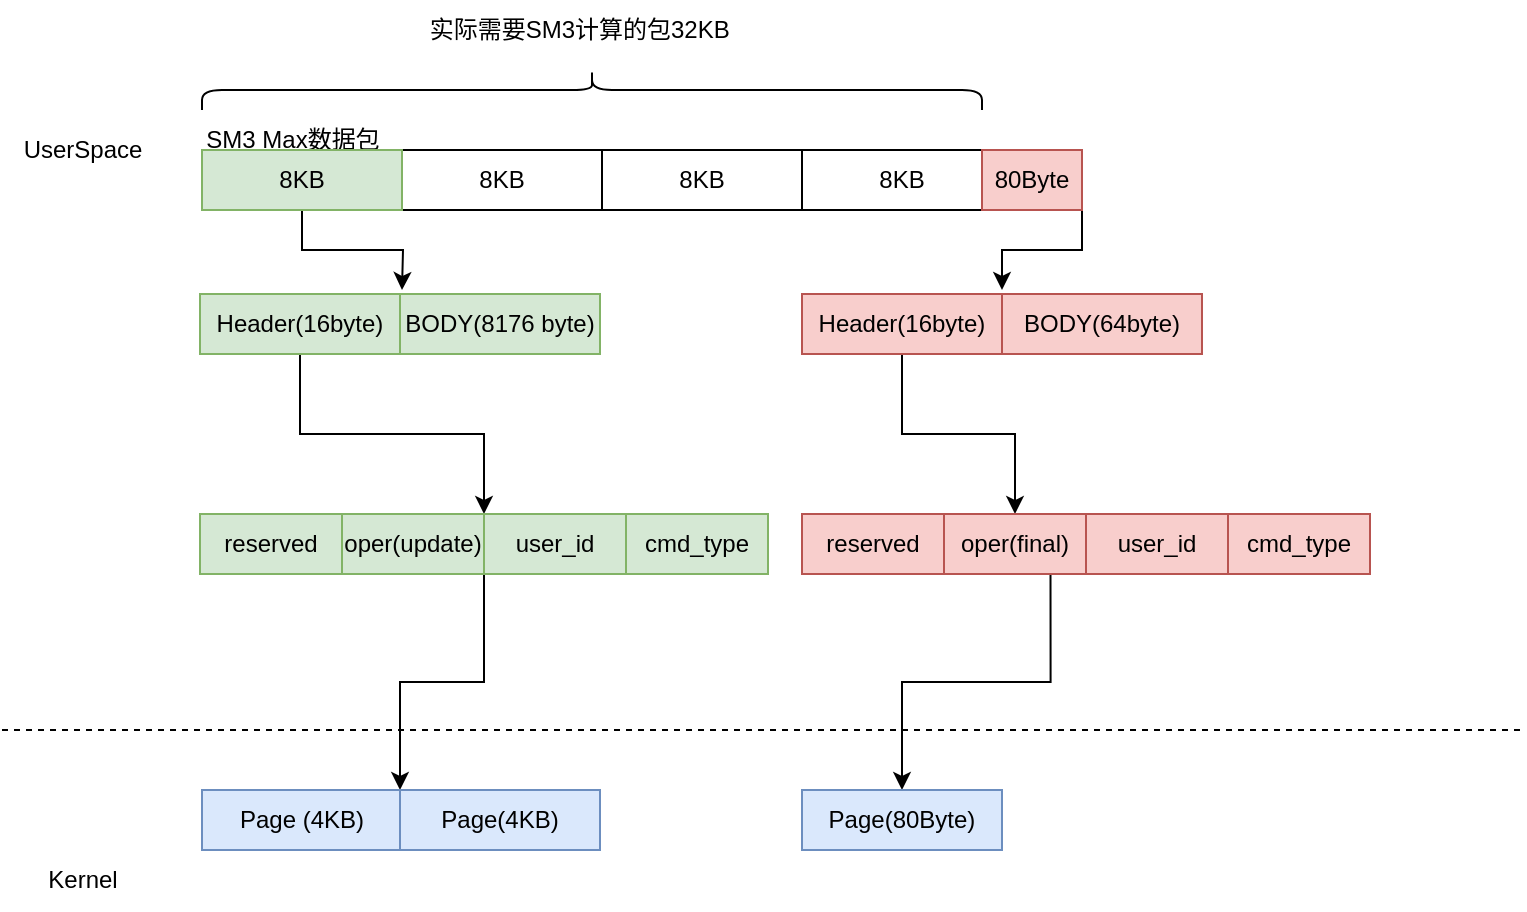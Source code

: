 <mxfile version="20.0.4" type="github">
  <diagram id="JDbjzZjRQLVRVQ9Avx7f" name="Page-1">
    <mxGraphModel dx="1422" dy="762" grid="1" gridSize="10" guides="1" tooltips="1" connect="1" arrows="1" fold="1" page="1" pageScale="1" pageWidth="827" pageHeight="1169" math="0" shadow="0">
      <root>
        <mxCell id="0" />
        <mxCell id="1" parent="0" />
        <mxCell id="zyb1vxMaMhKt3eVz_rQT-1" value="8KB" style="rounded=0;whiteSpace=wrap;html=1;fillColor=#d5e8d4;strokeColor=#82b366;" vertex="1" parent="1">
          <mxGeometry x="140" y="150" width="100" height="30" as="geometry" />
        </mxCell>
        <mxCell id="zyb1vxMaMhKt3eVz_rQT-2" value="8KB" style="rounded=0;whiteSpace=wrap;html=1;" vertex="1" parent="1">
          <mxGeometry x="240" y="150" width="100" height="30" as="geometry" />
        </mxCell>
        <mxCell id="zyb1vxMaMhKt3eVz_rQT-3" value="8KB" style="rounded=0;whiteSpace=wrap;html=1;" vertex="1" parent="1">
          <mxGeometry x="340" y="150" width="100" height="30" as="geometry" />
        </mxCell>
        <mxCell id="zyb1vxMaMhKt3eVz_rQT-31" value="" style="edgeStyle=orthogonalEdgeStyle;rounded=0;orthogonalLoop=1;jettySize=auto;html=1;" edge="1" parent="1" source="zyb1vxMaMhKt3eVz_rQT-4">
          <mxGeometry relative="1" as="geometry">
            <mxPoint x="540" y="220" as="targetPoint" />
            <Array as="points">
              <mxPoint x="580" y="165" />
              <mxPoint x="580" y="200" />
              <mxPoint x="540" y="200" />
            </Array>
          </mxGeometry>
        </mxCell>
        <mxCell id="zyb1vxMaMhKt3eVz_rQT-4" value="8KB" style="rounded=0;whiteSpace=wrap;html=1;" vertex="1" parent="1">
          <mxGeometry x="440" y="150" width="100" height="30" as="geometry" />
        </mxCell>
        <mxCell id="zyb1vxMaMhKt3eVz_rQT-5" value="" style="shape=curlyBracket;whiteSpace=wrap;html=1;rounded=1;rotation=90;" vertex="1" parent="1">
          <mxGeometry x="325" y="-75" width="20" height="390" as="geometry" />
        </mxCell>
        <mxCell id="zyb1vxMaMhKt3eVz_rQT-6" value="实际需要SM3计算的包32KB&amp;nbsp;" style="text;html=1;align=center;verticalAlign=middle;resizable=0;points=[];autosize=1;strokeColor=none;fillColor=none;" vertex="1" parent="1">
          <mxGeometry x="240" y="75" width="180" height="30" as="geometry" />
        </mxCell>
        <mxCell id="zyb1vxMaMhKt3eVz_rQT-8" value="SM3 Max数据包" style="text;html=1;align=center;verticalAlign=middle;resizable=0;points=[];autosize=1;strokeColor=none;fillColor=none;" vertex="1" parent="1">
          <mxGeometry x="130" y="130" width="110" height="30" as="geometry" />
        </mxCell>
        <mxCell id="zyb1vxMaMhKt3eVz_rQT-10" value="UserSpace" style="text;html=1;align=center;verticalAlign=middle;resizable=0;points=[];autosize=1;strokeColor=none;fillColor=none;" vertex="1" parent="1">
          <mxGeometry x="40" y="135" width="80" height="30" as="geometry" />
        </mxCell>
        <mxCell id="zyb1vxMaMhKt3eVz_rQT-11" value="" style="endArrow=none;dashed=1;html=1;rounded=0;" edge="1" parent="1">
          <mxGeometry width="50" height="50" relative="1" as="geometry">
            <mxPoint x="40" y="440" as="sourcePoint" />
            <mxPoint x="800" y="440" as="targetPoint" />
          </mxGeometry>
        </mxCell>
        <mxCell id="zyb1vxMaMhKt3eVz_rQT-16" style="edgeStyle=orthogonalEdgeStyle;rounded=0;orthogonalLoop=1;jettySize=auto;html=1;exitX=0.5;exitY=1;exitDx=0;exitDy=0;" edge="1" parent="1" source="zyb1vxMaMhKt3eVz_rQT-13">
          <mxGeometry relative="1" as="geometry">
            <mxPoint x="240" y="220" as="targetPoint" />
          </mxGeometry>
        </mxCell>
        <mxCell id="zyb1vxMaMhKt3eVz_rQT-13" value="8KB" style="rounded=0;whiteSpace=wrap;html=1;fillColor=#d5e8d4;strokeColor=#82b366;" vertex="1" parent="1">
          <mxGeometry x="140" y="150" width="100" height="30" as="geometry" />
        </mxCell>
        <mxCell id="zyb1vxMaMhKt3eVz_rQT-24" style="edgeStyle=orthogonalEdgeStyle;rounded=0;orthogonalLoop=1;jettySize=auto;html=1;exitX=0.5;exitY=1;exitDx=0;exitDy=0;entryX=1;entryY=0;entryDx=0;entryDy=0;" edge="1" parent="1" source="zyb1vxMaMhKt3eVz_rQT-14" target="zyb1vxMaMhKt3eVz_rQT-21">
          <mxGeometry relative="1" as="geometry" />
        </mxCell>
        <mxCell id="zyb1vxMaMhKt3eVz_rQT-14" value="Header(16byte)" style="rounded=0;whiteSpace=wrap;html=1;fillColor=#d5e8d4;strokeColor=#82b366;" vertex="1" parent="1">
          <mxGeometry x="139" y="222" width="100" height="30" as="geometry" />
        </mxCell>
        <mxCell id="zyb1vxMaMhKt3eVz_rQT-15" value="BODY(8176 byte)" style="rounded=0;whiteSpace=wrap;html=1;fillColor=#d5e8d4;strokeColor=#82b366;" vertex="1" parent="1">
          <mxGeometry x="239" y="222" width="100" height="30" as="geometry" />
        </mxCell>
        <mxCell id="zyb1vxMaMhKt3eVz_rQT-17" value="reserved" style="rounded=0;whiteSpace=wrap;html=1;fillColor=#d5e8d4;strokeColor=#82b366;" vertex="1" parent="1">
          <mxGeometry x="139" y="332" width="71" height="30" as="geometry" />
        </mxCell>
        <mxCell id="zyb1vxMaMhKt3eVz_rQT-21" value="oper(update)" style="rounded=0;whiteSpace=wrap;html=1;fillColor=#d5e8d4;strokeColor=#82b366;" vertex="1" parent="1">
          <mxGeometry x="210" y="332" width="71" height="30" as="geometry" />
        </mxCell>
        <mxCell id="zyb1vxMaMhKt3eVz_rQT-36" style="edgeStyle=orthogonalEdgeStyle;rounded=0;orthogonalLoop=1;jettySize=auto;html=1;exitX=0;exitY=1;exitDx=0;exitDy=0;entryX=0;entryY=0;entryDx=0;entryDy=0;" edge="1" parent="1" source="zyb1vxMaMhKt3eVz_rQT-22" target="zyb1vxMaMhKt3eVz_rQT-35">
          <mxGeometry relative="1" as="geometry" />
        </mxCell>
        <mxCell id="zyb1vxMaMhKt3eVz_rQT-22" value="user_id" style="rounded=0;whiteSpace=wrap;html=1;fillColor=#d5e8d4;strokeColor=#82b366;" vertex="1" parent="1">
          <mxGeometry x="281" y="332" width="71" height="30" as="geometry" />
        </mxCell>
        <mxCell id="zyb1vxMaMhKt3eVz_rQT-23" value="cmd_type" style="rounded=0;whiteSpace=wrap;html=1;fillColor=#d5e8d4;strokeColor=#82b366;" vertex="1" parent="1">
          <mxGeometry x="352" y="332" width="71" height="30" as="geometry" />
        </mxCell>
        <mxCell id="zyb1vxMaMhKt3eVz_rQT-32" value="" style="edgeStyle=orthogonalEdgeStyle;rounded=0;orthogonalLoop=1;jettySize=auto;html=1;" edge="1" parent="1" source="zyb1vxMaMhKt3eVz_rQT-25" target="zyb1vxMaMhKt3eVz_rQT-28">
          <mxGeometry relative="1" as="geometry" />
        </mxCell>
        <mxCell id="zyb1vxMaMhKt3eVz_rQT-25" value="Header(16byte)" style="rounded=0;whiteSpace=wrap;html=1;fillColor=#f8cecc;strokeColor=#b85450;" vertex="1" parent="1">
          <mxGeometry x="440" y="222" width="100" height="30" as="geometry" />
        </mxCell>
        <mxCell id="zyb1vxMaMhKt3eVz_rQT-26" value="BODY(64byte)" style="rounded=0;whiteSpace=wrap;html=1;fillColor=#f8cecc;strokeColor=#b85450;" vertex="1" parent="1">
          <mxGeometry x="540" y="222" width="100" height="30" as="geometry" />
        </mxCell>
        <mxCell id="zyb1vxMaMhKt3eVz_rQT-27" value="reserved" style="rounded=0;whiteSpace=wrap;html=1;fillColor=#f8cecc;strokeColor=#b85450;" vertex="1" parent="1">
          <mxGeometry x="440" y="332" width="71" height="30" as="geometry" />
        </mxCell>
        <mxCell id="zyb1vxMaMhKt3eVz_rQT-39" style="edgeStyle=orthogonalEdgeStyle;rounded=0;orthogonalLoop=1;jettySize=auto;html=1;exitX=0.75;exitY=1;exitDx=0;exitDy=0;entryX=0.5;entryY=0;entryDx=0;entryDy=0;" edge="1" parent="1" source="zyb1vxMaMhKt3eVz_rQT-28" target="zyb1vxMaMhKt3eVz_rQT-38">
          <mxGeometry relative="1" as="geometry" />
        </mxCell>
        <mxCell id="zyb1vxMaMhKt3eVz_rQT-28" value="oper(final)" style="rounded=0;whiteSpace=wrap;html=1;fillColor=#f8cecc;strokeColor=#b85450;" vertex="1" parent="1">
          <mxGeometry x="511" y="332" width="71" height="30" as="geometry" />
        </mxCell>
        <mxCell id="zyb1vxMaMhKt3eVz_rQT-29" value="user_id" style="rounded=0;whiteSpace=wrap;html=1;fillColor=#f8cecc;strokeColor=#b85450;" vertex="1" parent="1">
          <mxGeometry x="582" y="332" width="71" height="30" as="geometry" />
        </mxCell>
        <mxCell id="zyb1vxMaMhKt3eVz_rQT-30" value="cmd_type" style="rounded=0;whiteSpace=wrap;html=1;fillColor=#f8cecc;strokeColor=#b85450;" vertex="1" parent="1">
          <mxGeometry x="653" y="332" width="71" height="30" as="geometry" />
        </mxCell>
        <mxCell id="zyb1vxMaMhKt3eVz_rQT-33" value="Kernel" style="text;html=1;align=center;verticalAlign=middle;resizable=0;points=[];autosize=1;strokeColor=none;fillColor=none;" vertex="1" parent="1">
          <mxGeometry x="50" y="500" width="60" height="30" as="geometry" />
        </mxCell>
        <mxCell id="zyb1vxMaMhKt3eVz_rQT-34" value="Page (4KB)" style="rounded=0;whiteSpace=wrap;html=1;fillColor=#dae8fc;strokeColor=#6c8ebf;" vertex="1" parent="1">
          <mxGeometry x="140" y="470" width="100" height="30" as="geometry" />
        </mxCell>
        <mxCell id="zyb1vxMaMhKt3eVz_rQT-35" value="Page(4KB)" style="rounded=0;whiteSpace=wrap;html=1;fillColor=#dae8fc;strokeColor=#6c8ebf;" vertex="1" parent="1">
          <mxGeometry x="239" y="470" width="100" height="30" as="geometry" />
        </mxCell>
        <mxCell id="zyb1vxMaMhKt3eVz_rQT-37" value="80Byte" style="rounded=0;whiteSpace=wrap;html=1;fillColor=#f8cecc;strokeColor=#b85450;" vertex="1" parent="1">
          <mxGeometry x="530" y="150" width="50" height="30" as="geometry" />
        </mxCell>
        <mxCell id="zyb1vxMaMhKt3eVz_rQT-38" value="Page(80Byte)" style="rounded=0;whiteSpace=wrap;html=1;fillColor=#dae8fc;strokeColor=#6c8ebf;" vertex="1" parent="1">
          <mxGeometry x="440" y="470" width="100" height="30" as="geometry" />
        </mxCell>
      </root>
    </mxGraphModel>
  </diagram>
</mxfile>
